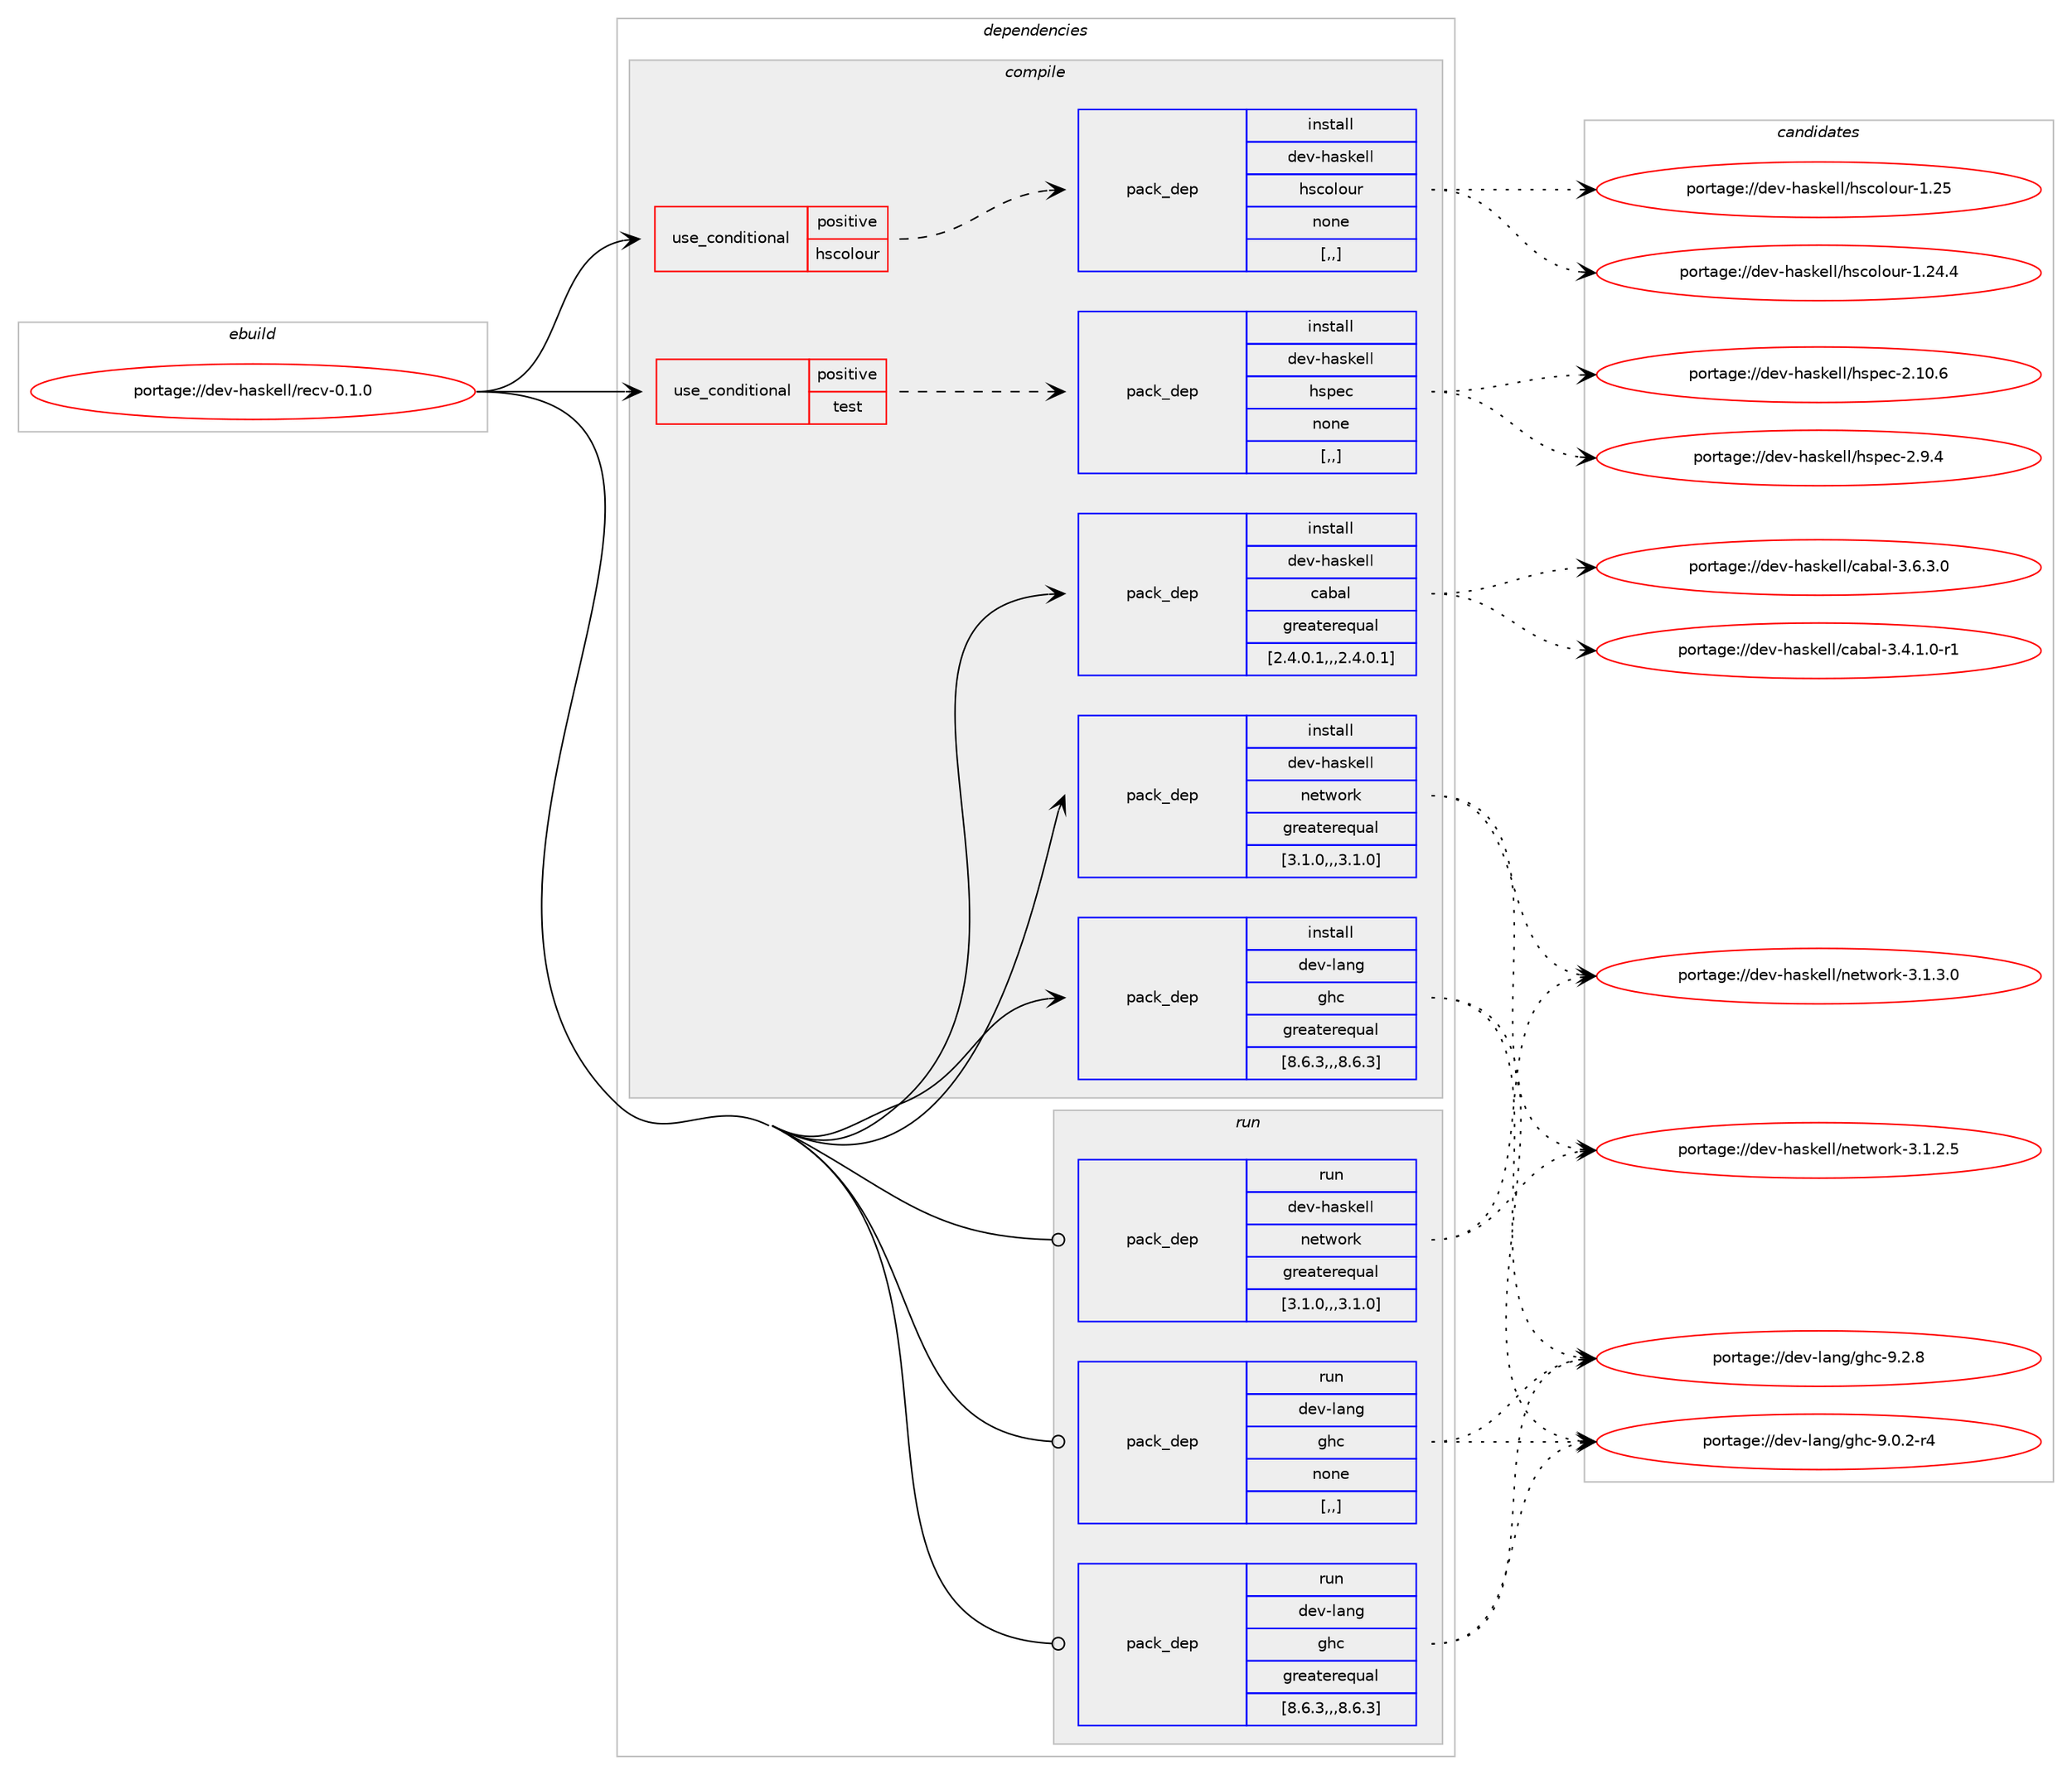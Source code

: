 digraph prolog {

# *************
# Graph options
# *************

newrank=true;
concentrate=true;
compound=true;
graph [rankdir=LR,fontname=Helvetica,fontsize=10,ranksep=1.5];#, ranksep=2.5, nodesep=0.2];
edge  [arrowhead=vee];
node  [fontname=Helvetica,fontsize=10];

# **********
# The ebuild
# **********

subgraph cluster_leftcol {
color=gray;
label=<<i>ebuild</i>>;
id [label="portage://dev-haskell/recv-0.1.0", color=red, width=4, href="../dev-haskell/recv-0.1.0.svg"];
}

# ****************
# The dependencies
# ****************

subgraph cluster_midcol {
color=gray;
label=<<i>dependencies</i>>;
subgraph cluster_compile {
fillcolor="#eeeeee";
style=filled;
label=<<i>compile</i>>;
subgraph cond21015 {
dependency86646 [label=<<TABLE BORDER="0" CELLBORDER="1" CELLSPACING="0" CELLPADDING="4"><TR><TD ROWSPAN="3" CELLPADDING="10">use_conditional</TD></TR><TR><TD>positive</TD></TR><TR><TD>hscolour</TD></TR></TABLE>>, shape=none, color=red];
subgraph pack64617 {
dependency86647 [label=<<TABLE BORDER="0" CELLBORDER="1" CELLSPACING="0" CELLPADDING="4" WIDTH="220"><TR><TD ROWSPAN="6" CELLPADDING="30">pack_dep</TD></TR><TR><TD WIDTH="110">install</TD></TR><TR><TD>dev-haskell</TD></TR><TR><TD>hscolour</TD></TR><TR><TD>none</TD></TR><TR><TD>[,,]</TD></TR></TABLE>>, shape=none, color=blue];
}
dependency86646:e -> dependency86647:w [weight=20,style="dashed",arrowhead="vee"];
}
id:e -> dependency86646:w [weight=20,style="solid",arrowhead="vee"];
subgraph cond21016 {
dependency86648 [label=<<TABLE BORDER="0" CELLBORDER="1" CELLSPACING="0" CELLPADDING="4"><TR><TD ROWSPAN="3" CELLPADDING="10">use_conditional</TD></TR><TR><TD>positive</TD></TR><TR><TD>test</TD></TR></TABLE>>, shape=none, color=red];
subgraph pack64618 {
dependency86649 [label=<<TABLE BORDER="0" CELLBORDER="1" CELLSPACING="0" CELLPADDING="4" WIDTH="220"><TR><TD ROWSPAN="6" CELLPADDING="30">pack_dep</TD></TR><TR><TD WIDTH="110">install</TD></TR><TR><TD>dev-haskell</TD></TR><TR><TD>hspec</TD></TR><TR><TD>none</TD></TR><TR><TD>[,,]</TD></TR></TABLE>>, shape=none, color=blue];
}
dependency86648:e -> dependency86649:w [weight=20,style="dashed",arrowhead="vee"];
}
id:e -> dependency86648:w [weight=20,style="solid",arrowhead="vee"];
subgraph pack64619 {
dependency86650 [label=<<TABLE BORDER="0" CELLBORDER="1" CELLSPACING="0" CELLPADDING="4" WIDTH="220"><TR><TD ROWSPAN="6" CELLPADDING="30">pack_dep</TD></TR><TR><TD WIDTH="110">install</TD></TR><TR><TD>dev-haskell</TD></TR><TR><TD>cabal</TD></TR><TR><TD>greaterequal</TD></TR><TR><TD>[2.4.0.1,,,2.4.0.1]</TD></TR></TABLE>>, shape=none, color=blue];
}
id:e -> dependency86650:w [weight=20,style="solid",arrowhead="vee"];
subgraph pack64620 {
dependency86651 [label=<<TABLE BORDER="0" CELLBORDER="1" CELLSPACING="0" CELLPADDING="4" WIDTH="220"><TR><TD ROWSPAN="6" CELLPADDING="30">pack_dep</TD></TR><TR><TD WIDTH="110">install</TD></TR><TR><TD>dev-haskell</TD></TR><TR><TD>network</TD></TR><TR><TD>greaterequal</TD></TR><TR><TD>[3.1.0,,,3.1.0]</TD></TR></TABLE>>, shape=none, color=blue];
}
id:e -> dependency86651:w [weight=20,style="solid",arrowhead="vee"];
subgraph pack64621 {
dependency86652 [label=<<TABLE BORDER="0" CELLBORDER="1" CELLSPACING="0" CELLPADDING="4" WIDTH="220"><TR><TD ROWSPAN="6" CELLPADDING="30">pack_dep</TD></TR><TR><TD WIDTH="110">install</TD></TR><TR><TD>dev-lang</TD></TR><TR><TD>ghc</TD></TR><TR><TD>greaterequal</TD></TR><TR><TD>[8.6.3,,,8.6.3]</TD></TR></TABLE>>, shape=none, color=blue];
}
id:e -> dependency86652:w [weight=20,style="solid",arrowhead="vee"];
}
subgraph cluster_compileandrun {
fillcolor="#eeeeee";
style=filled;
label=<<i>compile and run</i>>;
}
subgraph cluster_run {
fillcolor="#eeeeee";
style=filled;
label=<<i>run</i>>;
subgraph pack64622 {
dependency86653 [label=<<TABLE BORDER="0" CELLBORDER="1" CELLSPACING="0" CELLPADDING="4" WIDTH="220"><TR><TD ROWSPAN="6" CELLPADDING="30">pack_dep</TD></TR><TR><TD WIDTH="110">run</TD></TR><TR><TD>dev-haskell</TD></TR><TR><TD>network</TD></TR><TR><TD>greaterequal</TD></TR><TR><TD>[3.1.0,,,3.1.0]</TD></TR></TABLE>>, shape=none, color=blue];
}
id:e -> dependency86653:w [weight=20,style="solid",arrowhead="odot"];
subgraph pack64623 {
dependency86654 [label=<<TABLE BORDER="0" CELLBORDER="1" CELLSPACING="0" CELLPADDING="4" WIDTH="220"><TR><TD ROWSPAN="6" CELLPADDING="30">pack_dep</TD></TR><TR><TD WIDTH="110">run</TD></TR><TR><TD>dev-lang</TD></TR><TR><TD>ghc</TD></TR><TR><TD>greaterequal</TD></TR><TR><TD>[8.6.3,,,8.6.3]</TD></TR></TABLE>>, shape=none, color=blue];
}
id:e -> dependency86654:w [weight=20,style="solid",arrowhead="odot"];
subgraph pack64624 {
dependency86655 [label=<<TABLE BORDER="0" CELLBORDER="1" CELLSPACING="0" CELLPADDING="4" WIDTH="220"><TR><TD ROWSPAN="6" CELLPADDING="30">pack_dep</TD></TR><TR><TD WIDTH="110">run</TD></TR><TR><TD>dev-lang</TD></TR><TR><TD>ghc</TD></TR><TR><TD>none</TD></TR><TR><TD>[,,]</TD></TR></TABLE>>, shape=none, color=blue];
}
id:e -> dependency86655:w [weight=20,style="solid",arrowhead="odot"];
}
}

# **************
# The candidates
# **************

subgraph cluster_choices {
rank=same;
color=gray;
label=<<i>candidates</i>>;

subgraph choice64617 {
color=black;
nodesep=1;
choice100101118451049711510710110810847104115991111081111171144549465053 [label="portage://dev-haskell/hscolour-1.25", color=red, width=4,href="../dev-haskell/hscolour-1.25.svg"];
choice1001011184510497115107101108108471041159911110811111711445494650524652 [label="portage://dev-haskell/hscolour-1.24.4", color=red, width=4,href="../dev-haskell/hscolour-1.24.4.svg"];
dependency86647:e -> choice100101118451049711510710110810847104115991111081111171144549465053:w [style=dotted,weight="100"];
dependency86647:e -> choice1001011184510497115107101108108471041159911110811111711445494650524652:w [style=dotted,weight="100"];
}
subgraph choice64618 {
color=black;
nodesep=1;
choice1001011184510497115107101108108471041151121019945504649484654 [label="portage://dev-haskell/hspec-2.10.6", color=red, width=4,href="../dev-haskell/hspec-2.10.6.svg"];
choice10010111845104971151071011081084710411511210199455046574652 [label="portage://dev-haskell/hspec-2.9.4", color=red, width=4,href="../dev-haskell/hspec-2.9.4.svg"];
dependency86649:e -> choice1001011184510497115107101108108471041151121019945504649484654:w [style=dotted,weight="100"];
dependency86649:e -> choice10010111845104971151071011081084710411511210199455046574652:w [style=dotted,weight="100"];
}
subgraph choice64619 {
color=black;
nodesep=1;
choice100101118451049711510710110810847999798971084551465446514648 [label="portage://dev-haskell/cabal-3.6.3.0", color=red, width=4,href="../dev-haskell/cabal-3.6.3.0.svg"];
choice1001011184510497115107101108108479997989710845514652464946484511449 [label="portage://dev-haskell/cabal-3.4.1.0-r1", color=red, width=4,href="../dev-haskell/cabal-3.4.1.0-r1.svg"];
dependency86650:e -> choice100101118451049711510710110810847999798971084551465446514648:w [style=dotted,weight="100"];
dependency86650:e -> choice1001011184510497115107101108108479997989710845514652464946484511449:w [style=dotted,weight="100"];
}
subgraph choice64620 {
color=black;
nodesep=1;
choice1001011184510497115107101108108471101011161191111141074551464946514648 [label="portage://dev-haskell/network-3.1.3.0", color=red, width=4,href="../dev-haskell/network-3.1.3.0.svg"];
choice1001011184510497115107101108108471101011161191111141074551464946504653 [label="portage://dev-haskell/network-3.1.2.5", color=red, width=4,href="../dev-haskell/network-3.1.2.5.svg"];
dependency86651:e -> choice1001011184510497115107101108108471101011161191111141074551464946514648:w [style=dotted,weight="100"];
dependency86651:e -> choice1001011184510497115107101108108471101011161191111141074551464946504653:w [style=dotted,weight="100"];
}
subgraph choice64621 {
color=black;
nodesep=1;
choice10010111845108971101034710310499455746504656 [label="portage://dev-lang/ghc-9.2.8", color=red, width=4,href="../dev-lang/ghc-9.2.8.svg"];
choice100101118451089711010347103104994557464846504511452 [label="portage://dev-lang/ghc-9.0.2-r4", color=red, width=4,href="../dev-lang/ghc-9.0.2-r4.svg"];
dependency86652:e -> choice10010111845108971101034710310499455746504656:w [style=dotted,weight="100"];
dependency86652:e -> choice100101118451089711010347103104994557464846504511452:w [style=dotted,weight="100"];
}
subgraph choice64622 {
color=black;
nodesep=1;
choice1001011184510497115107101108108471101011161191111141074551464946514648 [label="portage://dev-haskell/network-3.1.3.0", color=red, width=4,href="../dev-haskell/network-3.1.3.0.svg"];
choice1001011184510497115107101108108471101011161191111141074551464946504653 [label="portage://dev-haskell/network-3.1.2.5", color=red, width=4,href="../dev-haskell/network-3.1.2.5.svg"];
dependency86653:e -> choice1001011184510497115107101108108471101011161191111141074551464946514648:w [style=dotted,weight="100"];
dependency86653:e -> choice1001011184510497115107101108108471101011161191111141074551464946504653:w [style=dotted,weight="100"];
}
subgraph choice64623 {
color=black;
nodesep=1;
choice10010111845108971101034710310499455746504656 [label="portage://dev-lang/ghc-9.2.8", color=red, width=4,href="../dev-lang/ghc-9.2.8.svg"];
choice100101118451089711010347103104994557464846504511452 [label="portage://dev-lang/ghc-9.0.2-r4", color=red, width=4,href="../dev-lang/ghc-9.0.2-r4.svg"];
dependency86654:e -> choice10010111845108971101034710310499455746504656:w [style=dotted,weight="100"];
dependency86654:e -> choice100101118451089711010347103104994557464846504511452:w [style=dotted,weight="100"];
}
subgraph choice64624 {
color=black;
nodesep=1;
choice10010111845108971101034710310499455746504656 [label="portage://dev-lang/ghc-9.2.8", color=red, width=4,href="../dev-lang/ghc-9.2.8.svg"];
choice100101118451089711010347103104994557464846504511452 [label="portage://dev-lang/ghc-9.0.2-r4", color=red, width=4,href="../dev-lang/ghc-9.0.2-r4.svg"];
dependency86655:e -> choice10010111845108971101034710310499455746504656:w [style=dotted,weight="100"];
dependency86655:e -> choice100101118451089711010347103104994557464846504511452:w [style=dotted,weight="100"];
}
}

}
